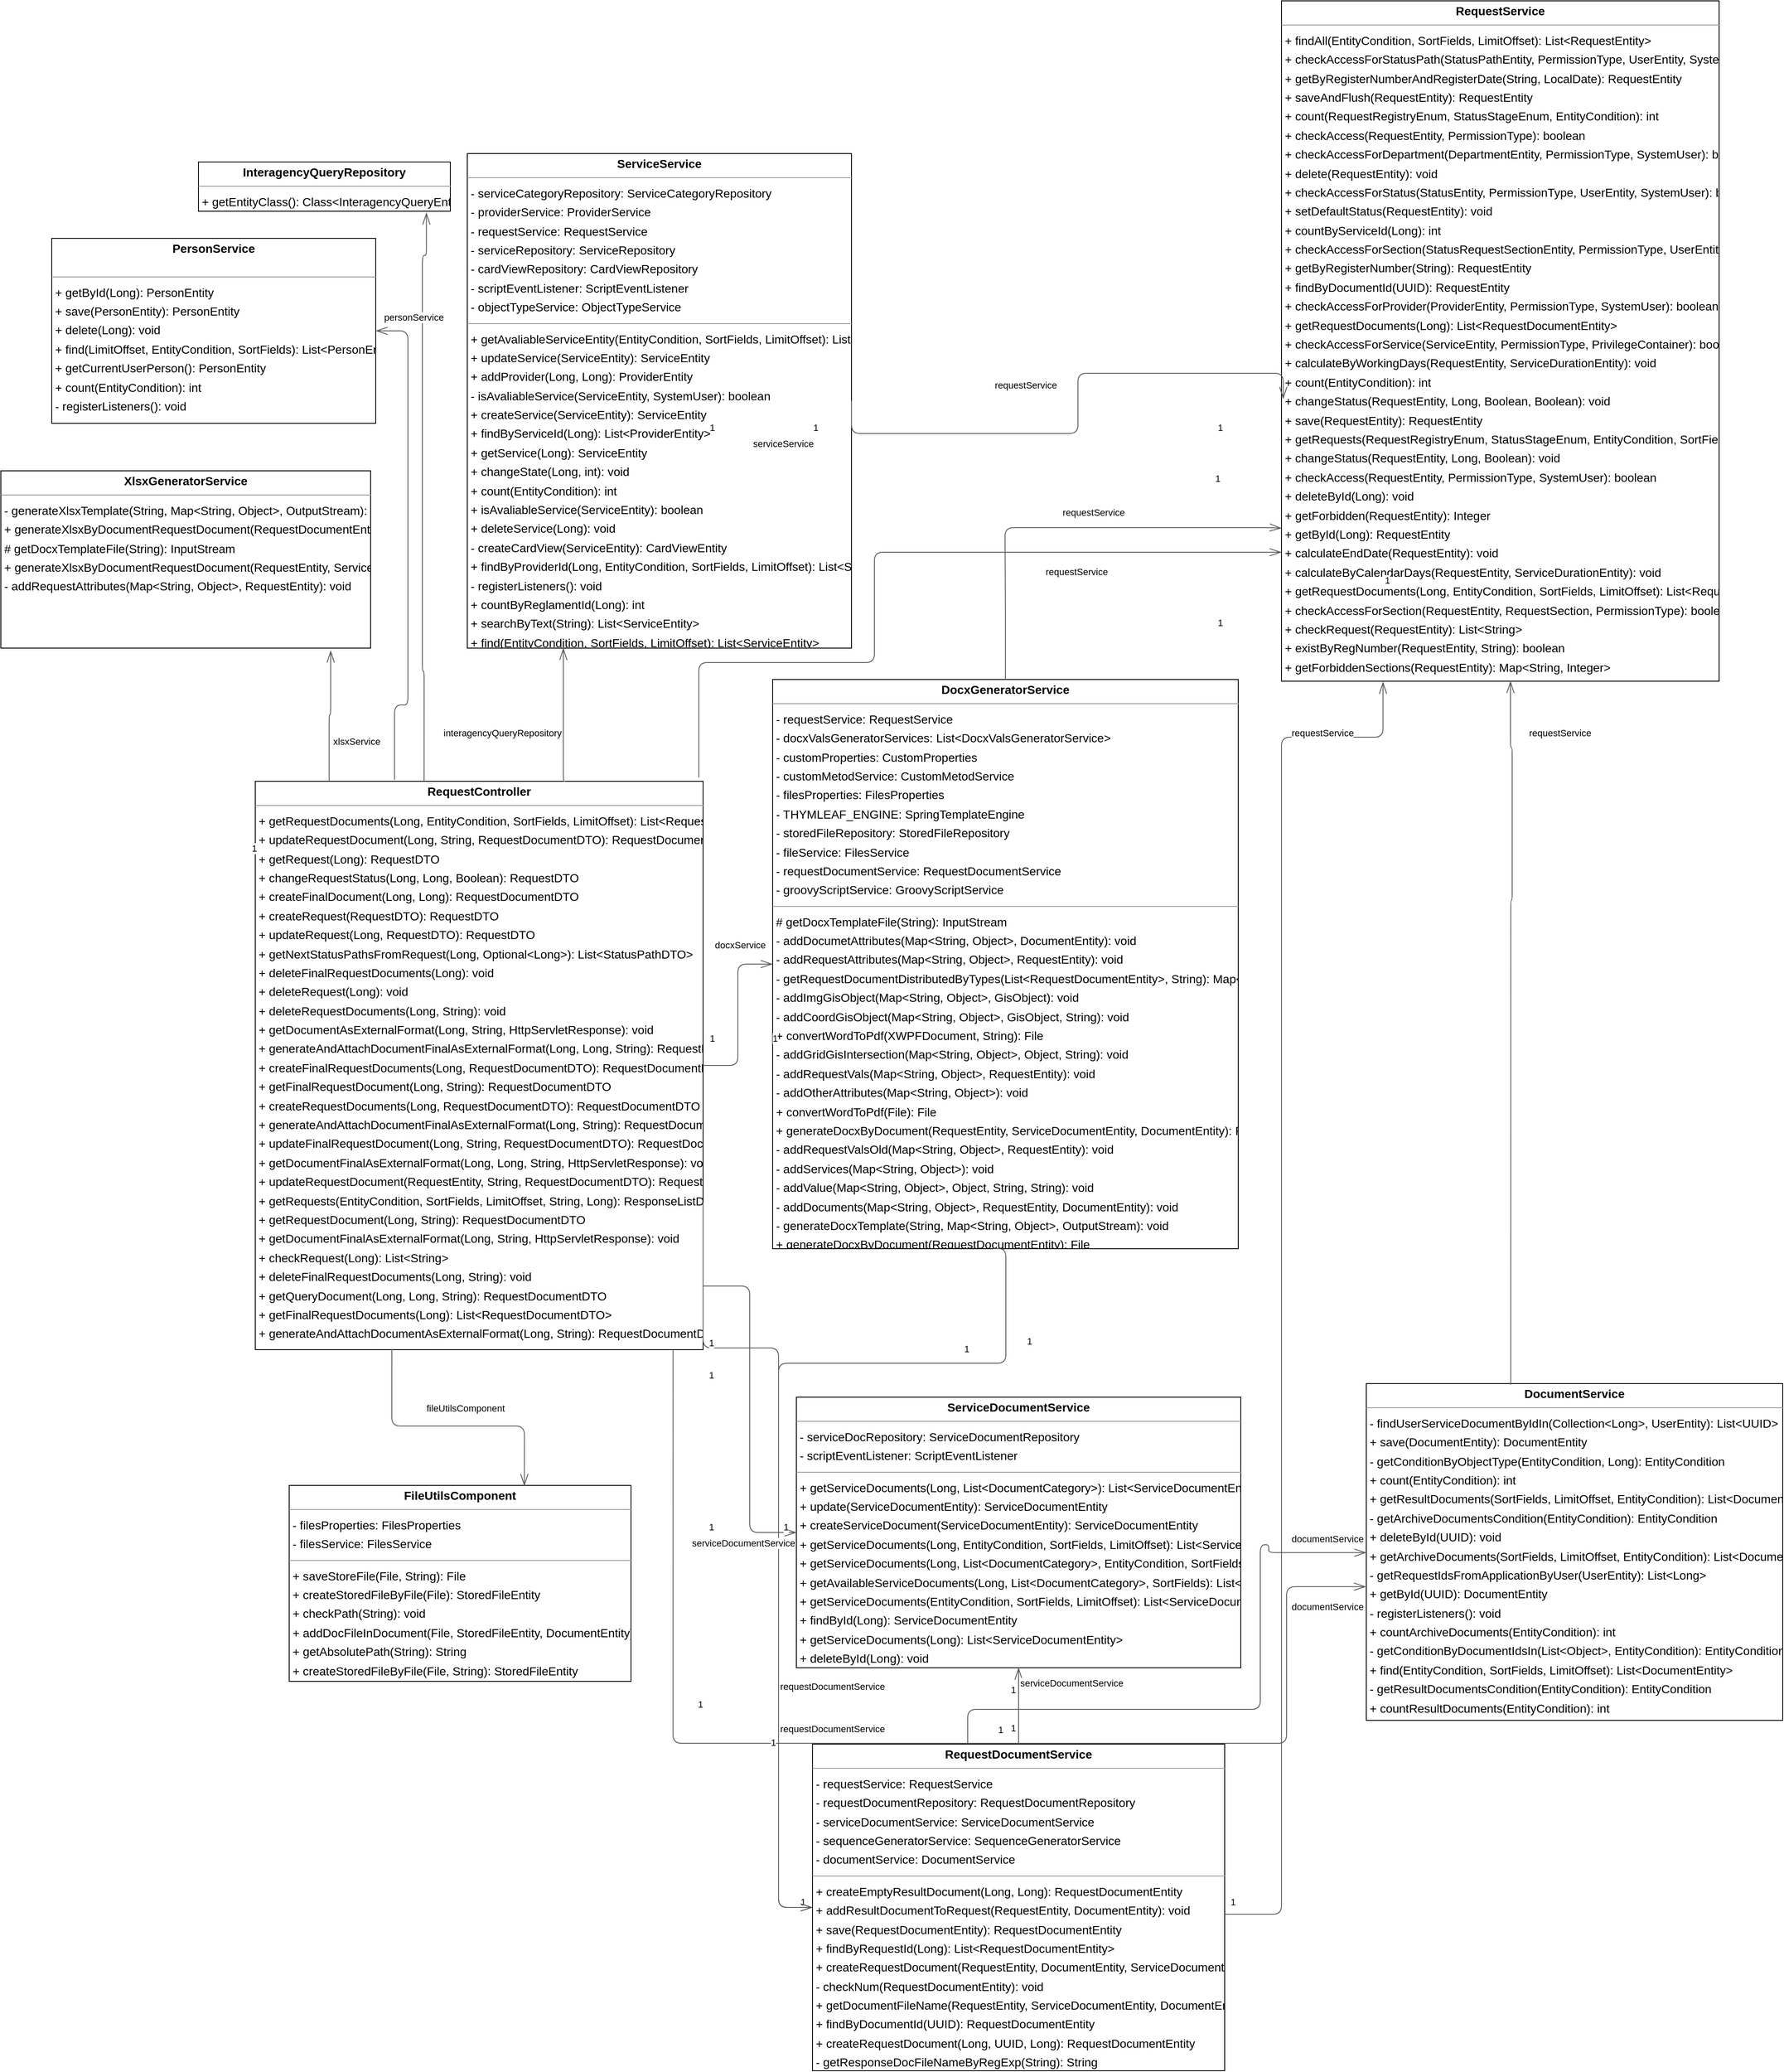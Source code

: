 <mxfile version="24.4.0" type="device">
  <diagram id="SdhLqG5c9NAtiB7OmFhV" name="Страница — 1">
    <mxGraphModel dx="1424" dy="1797" grid="1" gridSize="10" guides="1" tooltips="1" connect="1" arrows="1" fold="1" page="0" pageScale="1" pageWidth="827" pageHeight="1169" background="none" math="0" shadow="0">
      <root>
        <mxCell id="0" />
        <mxCell id="1" parent="0" />
        <mxCell id="node9" value="&lt;p style=&quot;margin:0px;margin-top:4px;text-align:center;&quot;&gt;&lt;b&gt;DocumentService&lt;/b&gt;&lt;/p&gt;&lt;hr size=&quot;1&quot;&gt;&lt;p style=&quot;margin:0 0 0 4px;line-height:1.6;&quot;&gt;&lt;/p&gt;&lt;p style=&quot;margin:0 0 0 4px;line-height:1.6;&quot;&gt;- findUserServiceDocumentByIdIn(Collection&amp;lt;Long&amp;gt;, UserEntity): List&amp;lt;UUID&amp;gt;&lt;br&gt;+ save(DocumentEntity): DocumentEntity&lt;br&gt;- getConditionByObjectType(EntityCondition, Long): EntityCondition&lt;br&gt;+ count(EntityCondition): int&lt;br&gt;+ getResultDocuments(SortFields, LimitOffset, EntityCondition): List&amp;lt;DocumentEntity&amp;gt;&lt;br&gt;- getArchiveDocumentsCondition(EntityCondition): EntityCondition&lt;br&gt;+ deleteById(UUID): void&lt;br&gt;+ getArchiveDocuments(SortFields, LimitOffset, EntityCondition): List&amp;lt;DocumentEntity&amp;gt;&lt;br&gt;- getRequestIdsFromApplicationByUser(UserEntity): List&amp;lt;Long&amp;gt;&lt;br&gt;+ getById(UUID): DocumentEntity&lt;br&gt;- registerListeners(): void&lt;br&gt;+ countArchiveDocuments(EntityCondition): int&lt;br&gt;- getConditionByDocumentIdsIn(List&amp;lt;Object&amp;gt;, EntityCondition): EntityCondition&lt;br&gt;+ find(EntityCondition, SortFields, LimitOffset): List&amp;lt;DocumentEntity&amp;gt;&lt;br&gt;- getResultDocumentsCondition(EntityCondition): EntityCondition&lt;br&gt;+ countResultDocuments(EntityCondition): int&lt;/p&gt;" style="verticalAlign=top;align=left;overflow=fill;fontSize=14;fontFamily=Helvetica;html=1;rounded=0;shadow=0;comic=0;labelBackgroundColor=none;strokeWidth=1;" parent="1" vertex="1">
          <mxGeometry x="1550" y="670" width="491" height="397" as="geometry" />
        </mxCell>
        <mxCell id="node1" value="&lt;p style=&quot;margin:0px;margin-top:4px;text-align:center;&quot;&gt;&lt;b&gt;DocxGeneratorService&lt;/b&gt;&lt;/p&gt;&lt;hr size=&quot;1&quot;/&gt;&lt;p style=&quot;margin:0 0 0 4px;line-height:1.6;&quot;&gt;- requestService: RequestService&lt;br/&gt;- docxValsGeneratorServices: List&amp;lt;DocxValsGeneratorService&amp;gt;&lt;br/&gt;- customProperties: CustomProperties&lt;br/&gt;- customMetodService: CustomMetodService&lt;br/&gt;- filesProperties: FilesProperties&lt;br/&gt;- THYMLEAF_ENGINE: SpringTemplateEngine&lt;br/&gt;- storedFileRepository: StoredFileRepository&lt;br/&gt;- fileService: FilesService&lt;br/&gt;- requestDocumentService: RequestDocumentService&lt;br/&gt;- groovyScriptService: GroovyScriptService&lt;/p&gt;&lt;hr size=&quot;1&quot;/&gt;&lt;p style=&quot;margin:0 0 0 4px;line-height:1.6;&quot;&gt;# getDocxTemplateFile(String): InputStream&lt;br/&gt;- addDocumetAttributes(Map&amp;lt;String, Object&amp;gt;, DocumentEntity): void&lt;br/&gt;- addRequestAttributes(Map&amp;lt;String, Object&amp;gt;, RequestEntity): void&lt;br/&gt;- getRequestDocumentDistributedByTypes(List&amp;lt;RequestDocumentEntity&amp;gt;, String): Map&amp;lt;String, List&amp;lt;DocumentEntity&amp;gt;&amp;gt;&lt;br/&gt;- addImgGisObject(Map&amp;lt;String, Object&amp;gt;, GisObject): void&lt;br/&gt;- addCoordGisObject(Map&amp;lt;String, Object&amp;gt;, GisObject, String): void&lt;br/&gt;+ convertWordToPdf(XWPFDocument, String): File&lt;br/&gt;- addGridGisIntersection(Map&amp;lt;String, Object&amp;gt;, Object, String): void&lt;br/&gt;- addRequestVals(Map&amp;lt;String, Object&amp;gt;, RequestEntity): void&lt;br/&gt;- addOtherAttributes(Map&amp;lt;String, Object&amp;gt;): void&lt;br/&gt;+ convertWordToPdf(File): File&lt;br/&gt;+ generateDocxByDocument(RequestEntity, ServiceDocumentEntity, DocumentEntity): File&lt;br/&gt;- addRequestValsOld(Map&amp;lt;String, Object&amp;gt;, RequestEntity): void&lt;br/&gt;- addServices(Map&amp;lt;String, Object&amp;gt;): void&lt;br/&gt;- addValue(Map&amp;lt;String, Object&amp;gt;, Object, String, String): void&lt;br/&gt;- addDocuments(Map&amp;lt;String, Object&amp;gt;, RequestEntity, DocumentEntity): void&lt;br/&gt;- generateDocxTemplate(String, Map&amp;lt;String, Object&amp;gt;, OutputStream): void&lt;br/&gt;+ generateDocxByDocument(RequestDocumentEntity): File&lt;br/&gt;+ convertWordToPdf(XWPFDocument): File&lt;/p&gt;" style="verticalAlign=top;align=left;overflow=fill;fontSize=14;fontFamily=Helvetica;html=1;rounded=0;shadow=0;comic=0;labelBackgroundColor=none;strokeWidth=1;" parent="1" vertex="1">
          <mxGeometry x="850" y="-160" width="549" height="671" as="geometry" />
        </mxCell>
        <mxCell id="node6" value="&lt;p style=&quot;margin:0px;margin-top:4px;text-align:center;&quot;&gt;&lt;b&gt;FileUtilsComponent&lt;/b&gt;&lt;/p&gt;&lt;hr size=&quot;1&quot;/&gt;&lt;p style=&quot;margin:0 0 0 4px;line-height:1.6;&quot;&gt;- filesProperties: FilesProperties&lt;br/&gt;- filesService: FilesService&lt;/p&gt;&lt;hr size=&quot;1&quot;/&gt;&lt;p style=&quot;margin:0 0 0 4px;line-height:1.6;&quot;&gt;+ saveStoreFile(File, String): File&lt;br/&gt;+ createStoredFileByFile(File): StoredFileEntity&lt;br/&gt;+ checkPath(String): void&lt;br/&gt;+ addDocFileInDocument(File, StoredFileEntity, DocumentEntity): void&lt;br/&gt;+ getAbsolutePath(String): String&lt;br/&gt;+ createStoredFileByFile(File, String): StoredFileEntity&lt;br/&gt;- prepareFile(String): File&lt;/p&gt;" style="verticalAlign=top;align=left;overflow=fill;fontSize=14;fontFamily=Helvetica;html=1;rounded=0;shadow=0;comic=0;labelBackgroundColor=none;strokeWidth=1;" parent="1" vertex="1">
          <mxGeometry x="280" y="790" width="403" height="231" as="geometry" />
        </mxCell>
        <mxCell id="node8" value="&lt;p style=&quot;margin:0px;margin-top:4px;text-align:center;&quot;&gt;&lt;b&gt;InteragencyQueryRepository&lt;/b&gt;&lt;/p&gt;&lt;hr size=&quot;1&quot;/&gt;&lt;p style=&quot;margin:0 0 0 4px;line-height:1.6;&quot;&gt;+ getEntityClass(): Class&amp;lt;InteragencyQueryEntity&amp;gt;&lt;/p&gt;" style="verticalAlign=top;align=left;overflow=fill;fontSize=14;fontFamily=Helvetica;html=1;rounded=0;shadow=0;comic=0;labelBackgroundColor=none;strokeWidth=1;" parent="1" vertex="1">
          <mxGeometry x="173" y="-770" width="297" height="58" as="geometry" />
        </mxCell>
        <mxCell id="node2" value="&lt;p style=&quot;margin:0px;margin-top:4px;text-align:center;&quot;&gt;&lt;b&gt;PersonService&lt;/b&gt;&lt;/p&gt;&lt;br&gt;&lt;hr size=&quot;1&quot;&gt;&lt;p style=&quot;margin:0 0 0 4px;line-height:1.6;&quot;&gt;+ getById(Long): PersonEntity&lt;br&gt;+ save(PersonEntity): PersonEntity&lt;br&gt;+ delete(Long): void&lt;br&gt;+ find(LimitOffset, EntityCondition, SortFields): List&amp;lt;PersonEntity&amp;gt;&lt;br&gt;+ getCurrentUserPerson(): PersonEntity&lt;br&gt;+ count(EntityCondition): int&lt;br&gt;- registerListeners(): void&lt;/p&gt;" style="verticalAlign=top;align=left;overflow=fill;fontSize=14;fontFamily=Helvetica;html=1;rounded=0;shadow=0;comic=0;labelBackgroundColor=none;strokeWidth=1;" parent="1" vertex="1">
          <mxGeometry y="-680" width="382" height="218" as="geometry" />
        </mxCell>
        <mxCell id="node0" value="&lt;p style=&quot;margin:0px;margin-top:4px;text-align:center;&quot;&gt;&lt;b&gt;RequestController&lt;/b&gt;&lt;/p&gt;&lt;hr size=&quot;1&quot;&gt;&lt;p style=&quot;margin:0 0 0 4px;line-height:1.6;&quot;&gt;&lt;/p&gt;&lt;p style=&quot;margin:0 0 0 4px;line-height:1.6;&quot;&gt;+ getRequestDocuments(Long, EntityCondition, SortFields, LimitOffset): List&amp;lt;RequestDocumentDTO&amp;gt;&lt;br&gt;+ updateRequestDocument(Long, String, RequestDocumentDTO): RequestDocumentDTO&lt;br&gt;+ getRequest(Long): RequestDTO&lt;br&gt;+ changeRequestStatus(Long, Long, Boolean): RequestDTO&lt;br&gt;+ createFinalDocument(Long, Long): RequestDocumentDTO&lt;br&gt;+ createRequest(RequestDTO): RequestDTO&lt;br&gt;+ updateRequest(Long, RequestDTO): RequestDTO&lt;br&gt;+ getNextStatusPathsFromRequest(Long, Optional&amp;lt;Long&amp;gt;): List&amp;lt;StatusPathDTO&amp;gt;&lt;br&gt;+ deleteFinalRequestDocuments(Long): void&lt;br&gt;+ deleteRequest(Long): void&lt;br&gt;+ deleteRequestDocuments(Long, String): void&lt;br&gt;+ getDocumentAsExternalFormat(Long, String, HttpServletResponse): void&lt;br&gt;+ generateAndAttachDocumentFinalAsExternalFormat(Long, Long, String): RequestDocumentDTO&lt;br&gt;+ createFinalRequestDocuments(Long, RequestDocumentDTO): RequestDocumentDTO&lt;br&gt;+ getFinalRequestDocument(Long, String): RequestDocumentDTO&lt;br&gt;+ createRequestDocuments(Long, RequestDocumentDTO): RequestDocumentDTO&lt;br&gt;+ generateAndAttachDocumentFinalAsExternalFormat(Long, String): RequestDocumentDTO&lt;br&gt;+ updateFinalRequestDocument(Long, String, RequestDocumentDTO): RequestDocumentDTO&lt;br&gt;+ getDocumentFinalAsExternalFormat(Long, Long, String, HttpServletResponse): void&lt;br&gt;+ updateRequestDocument(RequestEntity, String, RequestDocumentDTO): RequestDocumentDTO&lt;br&gt;+ getRequests(EntityCondition, SortFields, LimitOffset, String, Long): ResponseListDTO&amp;lt;RequestDTO&amp;gt;&lt;br&gt;+ getRequestDocument(Long, String): RequestDocumentDTO&lt;br&gt;+ getDocumentFinalAsExternalFormat(Long, String, HttpServletResponse): void&lt;br&gt;+ checkRequest(Long): List&amp;lt;String&amp;gt;&lt;br&gt;+ deleteFinalRequestDocuments(Long, String): void&lt;br&gt;+ getQueryDocument(Long, Long, String): RequestDocumentDTO&lt;br&gt;+ getFinalRequestDocuments(Long): List&amp;lt;RequestDocumentDTO&amp;gt;&lt;br&gt;+ generateAndAttachDocumentAsExternalFormat(Long, String): RequestDocumentDTO&lt;/p&gt;" style="verticalAlign=top;align=left;overflow=fill;fontSize=14;fontFamily=Helvetica;html=1;rounded=0;shadow=0;comic=0;labelBackgroundColor=none;strokeWidth=1;" parent="1" vertex="1">
          <mxGeometry x="240" y="-40" width="528" height="670" as="geometry" />
        </mxCell>
        <mxCell id="node7" value="&lt;p style=&quot;margin:0px;margin-top:4px;text-align:center;&quot;&gt;&lt;b&gt;RequestDocumentService&lt;/b&gt;&lt;/p&gt;&lt;hr size=&quot;1&quot;/&gt;&lt;p style=&quot;margin:0 0 0 4px;line-height:1.6;&quot;&gt;- requestService: RequestService&lt;br/&gt;- requestDocumentRepository: RequestDocumentRepository&lt;br/&gt;- serviceDocumentService: ServiceDocumentService&lt;br/&gt;- sequenceGeneratorService: SequenceGeneratorService&lt;br/&gt;- documentService: DocumentService&lt;/p&gt;&lt;hr size=&quot;1&quot;/&gt;&lt;p style=&quot;margin:0 0 0 4px;line-height:1.6;&quot;&gt;+ createEmptyResultDocument(Long, Long): RequestDocumentEntity&lt;br/&gt;+ addResultDocumentToRequest(RequestEntity, DocumentEntity): void&lt;br/&gt;+ save(RequestDocumentEntity): RequestDocumentEntity&lt;br/&gt;+ findByRequestId(Long): List&amp;lt;RequestDocumentEntity&amp;gt;&lt;br/&gt;+ createRequestDocument(RequestEntity, DocumentEntity, ServiceDocumentEntity): RequestDocumentEntity&lt;br/&gt;- checkNum(RequestDocumentEntity): void&lt;br/&gt;+ getDocumentFileName(RequestEntity, ServiceDocumentEntity, DocumentEntity): String&lt;br/&gt;+ findByDocumentId(UUID): RequestDocumentEntity&lt;br/&gt;+ createRequestDocument(Long, UUID, Long): RequestDocumentEntity&lt;br/&gt;- getResponseDocFileNameByRegExp(String): String&lt;br/&gt;+ deleteById(UUID): void&lt;/p&gt;" style="verticalAlign=top;align=left;overflow=fill;fontSize=14;fontFamily=Helvetica;html=1;rounded=0;shadow=0;comic=0;labelBackgroundColor=none;strokeWidth=1;" parent="1" vertex="1">
          <mxGeometry x="897" y="1095" width="486" height="385" as="geometry" />
        </mxCell>
        <mxCell id="node4" value="&lt;p style=&quot;margin:0px;margin-top:4px;text-align:center;&quot;&gt;&lt;b&gt;RequestService&lt;/b&gt;&lt;/p&gt;&lt;hr size=&quot;1&quot;&gt;&lt;p style=&quot;margin:0 0 0 4px;line-height:1.6;&quot;&gt;&lt;/p&gt;&lt;p style=&quot;margin:0 0 0 4px;line-height:1.6;&quot;&gt;+ findAll(EntityCondition, SortFields, LimitOffset): List&amp;lt;RequestEntity&amp;gt;&lt;br&gt;+ checkAccessForStatusPath(StatusPathEntity, PermissionType, UserEntity, SystemUser): boolean&lt;br&gt;+ getByRegisterNumberAndRegisterDate(String, LocalDate): RequestEntity&lt;br&gt;+ saveAndFlush(RequestEntity): RequestEntity&lt;br&gt;+ count(RequestRegistryEnum, StatusStageEnum, EntityCondition): int&lt;br&gt;+ checkAccess(RequestEntity, PermissionType): boolean&lt;br&gt;+ checkAccessForDepartment(DepartmentEntity, PermissionType, SystemUser): boolean&lt;br&gt;+ delete(RequestEntity): void&lt;br&gt;+ checkAccessForStatus(StatusEntity, PermissionType, UserEntity, SystemUser): boolean&lt;br&gt;+ setDefaultStatus(RequestEntity): void&lt;br&gt;+ countByServiceId(Long): int&lt;br&gt;+ checkAccessForSection(StatusRequestSectionEntity, PermissionType, UserEntity, SystemUser): boolean&lt;br&gt;+ getByRegisterNumber(String): RequestEntity&lt;br&gt;+ findByDocumentId(UUID): RequestEntity&lt;br&gt;+ checkAccessForProvider(ProviderEntity, PermissionType, SystemUser): boolean&lt;br&gt;+ getRequestDocuments(Long): List&amp;lt;RequestDocumentEntity&amp;gt;&lt;br&gt;+ checkAccessForService(ServiceEntity, PermissionType, PrivilegeContainer): boolean&lt;br&gt;+ calculateByWorkingDays(RequestEntity, ServiceDurationEntity): void&lt;br&gt;+ count(EntityCondition): int&lt;br&gt;+ changeStatus(RequestEntity, Long, Boolean, Boolean): void&lt;br&gt;+ save(RequestEntity): RequestEntity&lt;br&gt;+ getRequests(RequestRegistryEnum, StatusStageEnum, EntityCondition, SortFields, LimitOffset): List&amp;lt;RequestEntity&amp;gt;&lt;br&gt;+ changeStatus(RequestEntity, Long, Boolean): void&lt;br&gt;+ checkAccess(RequestEntity, PermissionType, SystemUser): boolean&lt;br&gt;+ deleteById(Long): void&lt;br&gt;+ getForbidden(RequestEntity): Integer&lt;br&gt;+ getById(Long): RequestEntity&lt;br&gt;+ calculateEndDate(RequestEntity): void&lt;br&gt;+ calculateByCalendarDays(RequestEntity, ServiceDurationEntity): void&lt;br&gt;+ getRequestDocuments(Long, EntityCondition, SortFields, LimitOffset): List&amp;lt;RequestDocumentEntity&amp;gt;&lt;br&gt;+ checkAccessForSection(RequestEntity, RequestSection, PermissionType): boolean&lt;br&gt;+ checkRequest(RequestEntity): List&amp;lt;String&amp;gt;&lt;br&gt;+ existByRegNumber(RequestEntity, String): boolean&lt;br&gt;+ getForbiddenSections(RequestEntity): Map&amp;lt;String, Integer&amp;gt;&lt;br&gt;&lt;/p&gt;" style="verticalAlign=top;align=left;overflow=fill;fontSize=14;fontFamily=Helvetica;html=1;rounded=0;shadow=0;comic=0;labelBackgroundColor=none;strokeWidth=1;" parent="1" vertex="1">
          <mxGeometry x="1450" y="-960" width="516" height="802" as="geometry" />
        </mxCell>
        <mxCell id="node3" value="&lt;p style=&quot;margin:0px;margin-top:4px;text-align:center;&quot;&gt;&lt;b&gt;ServiceDocumentService&lt;/b&gt;&lt;/p&gt;&lt;hr size=&quot;1&quot;/&gt;&lt;p style=&quot;margin:0 0 0 4px;line-height:1.6;&quot;&gt;- serviceDocRepository: ServiceDocumentRepository&lt;br/&gt;- scriptEventListener: ScriptEventListener&lt;/p&gt;&lt;hr size=&quot;1&quot;/&gt;&lt;p style=&quot;margin:0 0 0 4px;line-height:1.6;&quot;&gt;+ getServiceDocuments(Long, List&amp;lt;DocumentCategory&amp;gt;): List&amp;lt;ServiceDocumentEntity&amp;gt;&lt;br/&gt;+ update(ServiceDocumentEntity): ServiceDocumentEntity&lt;br/&gt;+ createServiceDocument(ServiceDocumentEntity): ServiceDocumentEntity&lt;br/&gt;+ getServiceDocuments(Long, EntityCondition, SortFields, LimitOffset): List&amp;lt;ServiceDocumentEntity&amp;gt;&lt;br/&gt;+ getServiceDocuments(Long, List&amp;lt;DocumentCategory&amp;gt;, EntityCondition, SortFields, LimitOffset): List&amp;lt;ServiceDocumentEntity&amp;gt;&lt;br/&gt;+ getAvailableServiceDocuments(Long, List&amp;lt;DocumentCategory&amp;gt;, SortFields): List&amp;lt;ServiceDocumentEntity&amp;gt;&lt;br/&gt;+ getServiceDocuments(EntityCondition, SortFields, LimitOffset): List&amp;lt;ServiceDocumentEntity&amp;gt;&lt;br/&gt;+ findById(Long): ServiceDocumentEntity&lt;br/&gt;+ getServiceDocuments(Long): List&amp;lt;ServiceDocumentEntity&amp;gt;&lt;br/&gt;+ deleteById(Long): void&lt;br/&gt;- registerListeners(): void&lt;/p&gt;" style="verticalAlign=top;align=left;overflow=fill;fontSize=14;fontFamily=Helvetica;html=1;rounded=0;shadow=0;comic=0;labelBackgroundColor=none;strokeWidth=1;" parent="1" vertex="1">
          <mxGeometry x="878" y="686" width="524" height="319" as="geometry" />
        </mxCell>
        <mxCell id="node5" value="&lt;p style=&quot;margin:0px;margin-top:4px;text-align:center;&quot;&gt;&lt;b&gt;ServiceService&lt;/b&gt;&lt;/p&gt;&lt;hr size=&quot;1&quot;/&gt;&lt;p style=&quot;margin:0 0 0 4px;line-height:1.6;&quot;&gt;- serviceCategoryRepository: ServiceCategoryRepository&lt;br/&gt;- providerService: ProviderService&lt;br/&gt;- requestService: RequestService&lt;br/&gt;- serviceRepository: ServiceRepository&lt;br/&gt;- cardViewRepository: CardViewRepository&lt;br/&gt;- scriptEventListener: ScriptEventListener&lt;br/&gt;- objectTypeService: ObjectTypeService&lt;/p&gt;&lt;hr size=&quot;1&quot;/&gt;&lt;p style=&quot;margin:0 0 0 4px;line-height:1.6;&quot;&gt;+ getAvaliableServiceEntity(EntityCondition, SortFields, LimitOffset): List&amp;lt;ServiceEntity&amp;gt;&lt;br/&gt;+ updateService(ServiceEntity): ServiceEntity&lt;br/&gt;+ addProvider(Long, Long): ProviderEntity&lt;br/&gt;- isAvaliableService(ServiceEntity, SystemUser): boolean&lt;br/&gt;+ createService(ServiceEntity): ServiceEntity&lt;br/&gt;+ findByServiceId(Long): List&amp;lt;ProviderEntity&amp;gt;&lt;br/&gt;+ getService(Long): ServiceEntity&lt;br/&gt;+ changeState(Long, int): void&lt;br/&gt;+ count(EntityCondition): int&lt;br/&gt;+ isAvaliableService(ServiceEntity): boolean&lt;br/&gt;+ deleteService(Long): void&lt;br/&gt;- createCardView(ServiceEntity): CardViewEntity&lt;br/&gt;+ findByProviderId(Long, EntityCondition, SortFields, LimitOffset): List&amp;lt;ServiceEntity&amp;gt;&lt;br/&gt;- registerListeners(): void&lt;br/&gt;+ countByReglamentId(Long): int&lt;br/&gt;+ searchByText(String): List&amp;lt;ServiceEntity&amp;gt;&lt;br/&gt;+ find(EntityCondition, SortFields, LimitOffset): List&amp;lt;ServiceEntity&amp;gt;&lt;br/&gt;+ existById(Long): boolean&lt;/p&gt;" style="verticalAlign=top;align=left;overflow=fill;fontSize=14;fontFamily=Helvetica;html=1;rounded=0;shadow=0;comic=0;labelBackgroundColor=none;strokeWidth=1;" parent="1" vertex="1">
          <mxGeometry x="490" y="-780" width="453" height="583" as="geometry" />
        </mxCell>
        <mxCell id="node10" value="&lt;p style=&quot;margin:0px;margin-top:4px;text-align:center;&quot;&gt;&lt;b&gt;XlsxGeneratorService&lt;/b&gt;&lt;/p&gt;&lt;hr size=&quot;1&quot;&gt;&lt;p style=&quot;margin:0 0 0 4px;line-height:1.6;&quot;&gt;&lt;/p&gt;&lt;p style=&quot;margin:0 0 0 4px;line-height:1.6;&quot;&gt;- generateXlsxTemplate(String, Map&amp;lt;String, Object&amp;gt;, OutputStream): void&lt;br&gt;+ generateXlsxByDocumentRequestDocument(RequestDocumentEntity): File&lt;br&gt;# getDocxTemplateFile(String): InputStream&lt;br&gt;+ generateXlsxByDocumentRequestDocument(RequestEntity, ServiceDocumentEntity, DocumentEntity): File&lt;br&gt;- addRequestAttributes(Map&amp;lt;String, Object&amp;gt;, RequestEntity): void&lt;/p&gt;" style="verticalAlign=top;align=left;overflow=fill;fontSize=14;fontFamily=Helvetica;html=1;rounded=0;shadow=0;comic=0;labelBackgroundColor=none;strokeWidth=1;" parent="1" vertex="1">
          <mxGeometry x="-60" y="-406" width="436" height="209" as="geometry" />
        </mxCell>
        <mxCell id="edge15" value="" style="html=1;rounded=1;edgeStyle=orthogonalEdgeStyle;dashed=0;startArrow=diamondThinstartSize=12;endArrow=openThin;endSize=12;strokeColor=#595959;exitX=0.347;exitY=0.003;exitDx=0;exitDy=0;exitPerimeter=0;entryX=0.524;entryY=1;entryDx=0;entryDy=0;entryPerimeter=0;" parent="1" source="node9" target="node4" edge="1">
          <mxGeometry width="50" height="50" relative="1" as="geometry">
            <Array as="points">
              <mxPoint x="1720" y="100" />
              <mxPoint x="1722" y="100" />
              <mxPoint x="1722" y="-80" />
              <mxPoint x="1720" y="-80" />
              <mxPoint x="1720" y="-158" />
            </Array>
            <mxPoint x="1930" y="120" as="targetPoint" />
          </mxGeometry>
        </mxCell>
        <mxCell id="label95" value="requestService" style="edgeLabel;resizable=0;html=1;align=left;verticalAlign=top;strokeColor=default;" parent="edge15" vertex="1" connectable="0">
          <mxGeometry x="1740" y="-110" as="geometry" />
        </mxCell>
        <mxCell id="edge8" value="" style="html=1;rounded=1;edgeStyle=orthogonalEdgeStyle;dashed=0;startArrow=diamondThinstartSize=12;endArrow=openThin;endSize=12;strokeColor=#595959;exitX=0.473;exitY=1.000;exitDx=0;exitDy=0;entryX=0.000;entryY=0.500;entryDx=0;entryDy=0;" parent="1" source="node1" target="node7" edge="1">
          <mxGeometry width="50" height="50" relative="1" as="geometry">
            <Array as="points">
              <mxPoint x="1125" y="646" />
              <mxPoint x="857" y="646" />
              <mxPoint x="857" y="1287" />
            </Array>
          </mxGeometry>
        </mxCell>
        <mxCell id="label48" value="1" style="edgeLabel;resizable=0;html=1;align=left;verticalAlign=top;strokeColor=default;" parent="edge8" vertex="1" connectable="0">
          <mxGeometry x="1074" y="616" as="geometry" />
        </mxCell>
        <mxCell id="label52" value="1" style="edgeLabel;resizable=0;html=1;align=left;verticalAlign=top;strokeColor=default;" parent="edge8" vertex="1" connectable="0">
          <mxGeometry x="881" y="1268" as="geometry" />
        </mxCell>
        <mxCell id="label53" value="requestDocumentService" style="edgeLabel;resizable=0;html=1;align=left;verticalAlign=top;strokeColor=default;" parent="edge8" vertex="1" connectable="0">
          <mxGeometry x="857" y="1064" as="geometry" />
        </mxCell>
        <mxCell id="edge4" value="" style="html=1;rounded=1;edgeStyle=orthogonalEdgeStyle;dashed=0;startArrow=diamondThinstartSize=12;endArrow=openThin;endSize=12;strokeColor=#595959;exitX=0.5;exitY=0;exitDx=0;exitDy=0;entryX=0;entryY=0.775;entryDx=0;entryDy=0;entryPerimeter=0;" parent="1" source="node1" target="node4" edge="1">
          <mxGeometry width="50" height="50" relative="1" as="geometry">
            <Array as="points">
              <mxPoint x="1125" y="-240" />
              <mxPoint x="1124" y="-240" />
              <mxPoint x="1124" y="-339" />
              <mxPoint x="1440" y="-339" />
              <mxPoint x="1440" y="-338" />
            </Array>
          </mxGeometry>
        </mxCell>
        <mxCell id="label24" value="1" style="edgeLabel;resizable=0;html=1;align=left;verticalAlign=top;strokeColor=default;" parent="edge4" vertex="1" connectable="0">
          <mxGeometry x="1148" y="607" as="geometry" />
        </mxCell>
        <mxCell id="label28" value="1" style="edgeLabel;resizable=0;html=1;align=left;verticalAlign=top;strokeColor=default;" parent="edge4" vertex="1" connectable="0">
          <mxGeometry x="1370" y="-410" as="geometry" />
        </mxCell>
        <mxCell id="label29" value="requestService" style="edgeLabel;resizable=0;html=1;align=left;verticalAlign=top;strokeColor=default;" parent="edge4" vertex="1" connectable="0">
          <mxGeometry x="1190" y="-370" as="geometry" />
        </mxCell>
        <mxCell id="edge14" value="" style="html=1;rounded=1;edgeStyle=orthogonalEdgeStyle;dashed=0;startArrow=diamondThinstartSize=12;endArrow=openThin;endSize=12;strokeColor=#595959;entryX=-0.001;entryY=0.603;entryDx=0;entryDy=0;entryPerimeter=0;exitX=0.933;exitY=1.001;exitDx=0;exitDy=0;exitPerimeter=0;" parent="1" source="node0" target="node9" edge="1">
          <mxGeometry width="50" height="50" relative="1" as="geometry">
            <Array as="points">
              <mxPoint x="733" y="1094" />
              <mxPoint x="1456" y="1094" />
              <mxPoint x="1456" y="909" />
            </Array>
            <mxPoint x="740" y="650" as="sourcePoint" />
            <mxPoint x="1580" y="880" as="targetPoint" />
          </mxGeometry>
        </mxCell>
        <mxCell id="label84" value="1" style="edgeLabel;resizable=0;html=1;align=left;verticalAlign=top;strokeColor=default;" parent="edge14" vertex="1" connectable="0">
          <mxGeometry x="760" y="1035" as="geometry" />
        </mxCell>
        <mxCell id="label89" value="documentService" style="edgeLabel;resizable=0;html=1;align=left;verticalAlign=top;strokeColor=default;" parent="edge14" vertex="1" connectable="0">
          <mxGeometry x="1460" y="840" as="geometry" />
        </mxCell>
        <mxCell id="edge0" value="" style="html=1;rounded=1;edgeStyle=orthogonalEdgeStyle;dashed=0;startArrow=diamondThinstartSize=12;endArrow=openThin;endSize=12;strokeColor=#595959;exitX=1.000;exitY=0.500;exitDx=0;exitDy=0;entryX=0.000;entryY=0.500;entryDx=0;entryDy=0;" parent="1" source="node0" target="node1" edge="1">
          <mxGeometry width="50" height="50" relative="1" as="geometry">
            <Array as="points" />
          </mxGeometry>
        </mxCell>
        <mxCell id="label0" value="1" style="edgeLabel;resizable=0;html=1;align=left;verticalAlign=top;strokeColor=default;" parent="edge0" vertex="1" connectable="0">
          <mxGeometry x="774" y="250" as="geometry" />
        </mxCell>
        <mxCell id="label4" value="1" style="edgeLabel;resizable=0;html=1;align=left;verticalAlign=top;strokeColor=default;" parent="edge0" vertex="1" connectable="0">
          <mxGeometry x="848" y="250" as="geometry" />
        </mxCell>
        <mxCell id="label5" value="docxService" style="edgeLabel;resizable=0;html=1;align=left;verticalAlign=top;strokeColor=default;" parent="edge0" vertex="1" connectable="0">
          <mxGeometry x="780" y="140" as="geometry" />
        </mxCell>
        <mxCell id="edge7" value="" style="html=1;rounded=1;edgeStyle=orthogonalEdgeStyle;dashed=0;startArrow=diamondThinstartSize=12;endArrow=openThin;endSize=12;strokeColor=#595959;exitX=0.305;exitY=0.999;exitDx=0;exitDy=0;entryX=0.688;entryY=0.003;entryDx=0;entryDy=0;entryPerimeter=0;exitPerimeter=0;" parent="1" source="node0" target="node6" edge="1">
          <mxGeometry width="50" height="50" relative="1" as="geometry">
            <Array as="points">
              <mxPoint x="401" y="720" />
              <mxPoint x="557" y="720" />
            </Array>
          </mxGeometry>
        </mxCell>
        <mxCell id="label47" value="fileUtilsComponent" style="edgeLabel;resizable=0;html=1;align=left;verticalAlign=top;strokeColor=default;" parent="edge7" vertex="1" connectable="0">
          <mxGeometry x="440" y="686" as="geometry" />
        </mxCell>
        <mxCell id="edge12" value="" style="html=1;rounded=1;edgeStyle=orthogonalEdgeStyle;dashed=0;startArrow=diamondThinstartSize=12;endArrow=openThin;endSize=12;strokeColor=#595959;entryX=0.905;entryY=1.029;entryDx=0;entryDy=0;exitX=0.377;exitY=0;exitDx=0;exitDy=0;exitPerimeter=0;entryPerimeter=0;" parent="1" source="node0" target="node8" edge="1">
          <mxGeometry width="50" height="50" relative="1" as="geometry">
            <Array as="points">
              <mxPoint x="439" y="-170" />
              <mxPoint x="437" y="-170" />
              <mxPoint x="437" y="-660" />
              <mxPoint x="442" y="-660" />
            </Array>
            <mxPoint x="210" y="100" as="sourcePoint" />
          </mxGeometry>
        </mxCell>
        <mxCell id="label72" value="1" style="edgeLabel;resizable=0;html=1;align=left;verticalAlign=top;strokeColor=default;" parent="edge12" vertex="1" connectable="0">
          <mxGeometry x="234" y="26" as="geometry" />
        </mxCell>
        <mxCell id="label77" value="interagencyQueryRepository" style="edgeLabel;resizable=0;html=1;align=left;verticalAlign=top;strokeColor=default;" parent="edge12" vertex="1" connectable="0">
          <mxGeometry x="460" y="-110" as="geometry" />
        </mxCell>
        <mxCell id="edge1" value="" style="html=1;rounded=1;edgeStyle=orthogonalEdgeStyle;dashed=0;startArrow=diamondThinstartSize=12;endArrow=openThin;endSize=12;strokeColor=#595959;exitX=0.311;exitY=-0.003;exitDx=0;exitDy=0;entryX=1.000;entryY=0.500;entryDx=0;entryDy=0;exitPerimeter=0;" parent="1" source="node0" target="node2" edge="1">
          <mxGeometry width="50" height="50" relative="1" as="geometry">
            <Array as="points">
              <mxPoint x="404" y="-130" />
              <mxPoint x="420" y="-130" />
              <mxPoint x="420" y="-571" />
            </Array>
          </mxGeometry>
        </mxCell>
        <mxCell id="label11" value="personService" style="edgeLabel;resizable=0;html=1;align=left;verticalAlign=top;strokeColor=default;" parent="edge1" vertex="1" connectable="0">
          <mxGeometry x="390" y="-600" as="geometry" />
        </mxCell>
        <mxCell id="edge11" value="" style="html=1;rounded=1;edgeStyle=orthogonalEdgeStyle;dashed=0;startArrow=diamondThinstartSize=12;endArrow=openThin;endSize=12;strokeColor=#595959;exitX=1.000;exitY=0.741;exitDx=0;exitDy=0;entryX=0.000;entryY=0.500;entryDx=0;entryDy=0;" parent="1" source="node0" target="node7" edge="1">
          <mxGeometry width="50" height="50" relative="1" as="geometry">
            <Array as="points">
              <mxPoint x="857" y="628" />
              <mxPoint x="857" y="1287" />
            </Array>
          </mxGeometry>
        </mxCell>
        <mxCell id="label66" value="1" style="edgeLabel;resizable=0;html=1;align=left;verticalAlign=top;strokeColor=default;" parent="edge11" vertex="1" connectable="0">
          <mxGeometry x="773" y="609" as="geometry" />
        </mxCell>
        <mxCell id="label70" value="1" style="edgeLabel;resizable=0;html=1;align=left;verticalAlign=top;strokeColor=default;" parent="edge11" vertex="1" connectable="0">
          <mxGeometry x="846" y="1080" as="geometry" />
        </mxCell>
        <mxCell id="label71" value="requestDocumentService" style="edgeLabel;resizable=0;html=1;align=left;verticalAlign=top;strokeColor=default;" parent="edge11" vertex="1" connectable="0">
          <mxGeometry x="857" y="1014" as="geometry" />
        </mxCell>
        <mxCell id="edge3" value="" style="html=1;rounded=1;edgeStyle=orthogonalEdgeStyle;dashed=0;startArrow=diamondThinstartSize=12;endArrow=openThin;endSize=12;strokeColor=#595959;exitX=0.998;exitY=0.016;exitDx=0;exitDy=0;exitPerimeter=0;" parent="1" target="node4" edge="1">
          <mxGeometry width="50" height="50" relative="1" as="geometry">
            <Array as="points">
              <mxPoint x="763" y="-180" />
              <mxPoint x="970" y="-180" />
              <mxPoint x="970" y="-310" />
            </Array>
            <mxPoint x="763.004" y="-44.41" as="sourcePoint" />
            <mxPoint x="1486.06" y="-329.996" as="targetPoint" />
          </mxGeometry>
        </mxCell>
        <mxCell id="label18" value="1" style="edgeLabel;resizable=0;html=1;align=left;verticalAlign=top;strokeColor=default;" parent="edge3" vertex="1" connectable="0">
          <mxGeometry x="773" y="647" as="geometry" />
        </mxCell>
        <mxCell id="label22" value="1" style="edgeLabel;resizable=0;html=1;align=left;verticalAlign=top;strokeColor=default;" parent="edge3" vertex="1" connectable="0">
          <mxGeometry x="1570" y="-290" as="geometry" />
        </mxCell>
        <mxCell id="label23" value="requestService" style="edgeLabel;resizable=0;html=1;align=left;verticalAlign=top;strokeColor=default;" parent="edge3" vertex="1" connectable="0">
          <mxGeometry x="1170" y="-300" as="geometry" />
        </mxCell>
        <mxCell id="edge2" value="" style="html=1;rounded=1;edgeStyle=orthogonalEdgeStyle;dashed=0;startArrow=diamondThinstartSize=12;endArrow=openThin;endSize=12;strokeColor=#595959;exitX=1.000;exitY=0.888;exitDx=0;exitDy=0;entryX=0.000;entryY=0.500;entryDx=0;entryDy=0;" parent="1" source="node0" target="node3" edge="1">
          <mxGeometry width="50" height="50" relative="1" as="geometry">
            <Array as="points" />
          </mxGeometry>
        </mxCell>
        <mxCell id="label12" value="1" style="edgeLabel;resizable=0;html=1;align=left;verticalAlign=top;strokeColor=default;" parent="edge2" vertex="1" connectable="0">
          <mxGeometry x="773" y="826" as="geometry" />
        </mxCell>
        <mxCell id="label16" value="1" style="edgeLabel;resizable=0;html=1;align=left;verticalAlign=top;strokeColor=default;" parent="edge2" vertex="1" connectable="0">
          <mxGeometry x="861" y="826" as="geometry" />
        </mxCell>
        <mxCell id="label17" value="serviceDocumentService" style="edgeLabel;resizable=0;html=1;align=left;verticalAlign=top;strokeColor=default;" parent="edge2" vertex="1" connectable="0">
          <mxGeometry x="753" y="845" as="geometry" />
        </mxCell>
        <mxCell id="edge6" value="" style="html=1;rounded=1;edgeStyle=orthogonalEdgeStyle;dashed=0;startArrow=diamondThinstartSize=12;endArrow=openThin;endSize=12;strokeColor=#595959;exitX=0.692;exitY=0;exitDx=0;exitDy=0;entryX=0.25;entryY=1;entryDx=0;entryDy=0;exitPerimeter=0;" parent="1" source="node0" target="node5" edge="1">
          <mxGeometry width="50" height="50" relative="1" as="geometry">
            <Array as="points">
              <mxPoint x="603" y="-40" />
            </Array>
          </mxGeometry>
        </mxCell>
        <mxCell id="label36" value="1" style="edgeLabel;resizable=0;html=1;align=left;verticalAlign=top;strokeColor=default;" parent="edge6" vertex="1" connectable="0">
          <mxGeometry x="774" y="-470" as="geometry" />
        </mxCell>
        <mxCell id="label40" value="1" style="edgeLabel;resizable=0;html=1;align=left;verticalAlign=top;strokeColor=default;" parent="edge6" vertex="1" connectable="0">
          <mxGeometry x="896" y="-470" as="geometry" />
        </mxCell>
        <mxCell id="label41" value="serviceService" style="edgeLabel;resizable=0;html=1;align=left;verticalAlign=top;strokeColor=default;" parent="edge6" vertex="1" connectable="0">
          <mxGeometry x="825" y="-451" as="geometry" />
        </mxCell>
        <mxCell id="edge16" value="" style="html=1;rounded=1;edgeStyle=orthogonalEdgeStyle;dashed=0;startArrow=diamondThinstartSize=12;endArrow=openThin;endSize=12;strokeColor=#595959;exitX=0.165;exitY=-0.001;exitDx=0;exitDy=0;entryX=0.892;entryY=1.014;entryDx=0;entryDy=0;entryPerimeter=0;exitPerimeter=0;" parent="1" source="node0" target="node10" edge="1">
          <mxGeometry width="50" height="50" relative="1" as="geometry">
            <Array as="points" />
          </mxGeometry>
        </mxCell>
        <mxCell id="label101" value="xlsxService" style="edgeLabel;resizable=0;html=1;align=left;verticalAlign=top;strokeColor=default;" parent="edge16" vertex="1" connectable="0">
          <mxGeometry x="330" y="-100" as="geometry" />
        </mxCell>
        <mxCell id="edge13" value="" style="html=1;rounded=1;edgeStyle=orthogonalEdgeStyle;dashed=0;startArrow=diamondThinstartSize=12;endArrow=openThin;endSize=12;strokeColor=#595959;exitX=0.469;exitY=0.000;exitDx=0;exitDy=0;entryX=0;entryY=0.502;entryDx=0;entryDy=0;entryPerimeter=0;" parent="1" target="node9" edge="1">
          <mxGeometry width="50" height="50" relative="1" as="geometry">
            <Array as="points">
              <mxPoint x="1080" y="1054" />
              <mxPoint x="1425" y="1054" />
              <mxPoint x="1425" y="860" />
              <mxPoint x="1435" y="860" />
            </Array>
            <mxPoint x="1080.024" y="1095" as="sourcePoint" />
            <mxPoint x="1640" y="860" as="targetPoint" />
          </mxGeometry>
        </mxCell>
        <mxCell id="label78" value="1" style="edgeLabel;resizable=0;html=1;align=left;verticalAlign=top;strokeColor=default;" parent="edge13" vertex="1" connectable="0">
          <mxGeometry x="1114" y="1065" as="geometry" />
        </mxCell>
        <mxCell id="label83" value="documentService" style="edgeLabel;resizable=0;html=1;align=left;verticalAlign=top;strokeColor=default;" parent="edge13" vertex="1" connectable="0">
          <mxGeometry x="1460" y="920" as="geometry" />
        </mxCell>
        <mxCell id="edge10" value="" style="html=1;rounded=1;edgeStyle=orthogonalEdgeStyle;dashed=0;startArrow=diamondThinstartSize=12;endArrow=openThin;endSize=12;strokeColor=#595959;exitX=1.000;exitY=0.500;exitDx=0;exitDy=0;entryX=0.232;entryY=1.001;entryDx=0;entryDy=0;entryPerimeter=0;" parent="1" target="node4" edge="1">
          <mxGeometry width="50" height="50" relative="1" as="geometry">
            <Array as="points">
              <mxPoint x="1450" y="1295" />
              <mxPoint x="1450" y="-92" />
              <mxPoint x="1570" y="-92" />
            </Array>
            <mxPoint x="1383" y="1295.5" as="sourcePoint" />
            <mxPoint x="1574.108" y="-120" as="targetPoint" />
          </mxGeometry>
        </mxCell>
        <mxCell id="label60" value="1" style="edgeLabel;resizable=0;html=1;align=left;verticalAlign=top;strokeColor=default;" parent="edge10" vertex="1" connectable="0">
          <mxGeometry x="1388" y="1268" as="geometry" />
        </mxCell>
        <mxCell id="label65" value="requestService" style="edgeLabel;resizable=0;html=1;align=left;verticalAlign=top;strokeColor=default;" parent="edge10" vertex="1" connectable="0">
          <mxGeometry x="1460" y="-110" as="geometry" />
        </mxCell>
        <mxCell id="edge9" value="" style="html=1;rounded=1;edgeStyle=orthogonalEdgeStyle;dashed=0;startArrow=diamondThinstartSize=12;endArrow=openThin;endSize=12;strokeColor=#595959;exitX=0.500;exitY=0.000;exitDx=0;exitDy=0;entryX=0.500;entryY=1.000;entryDx=0;entryDy=0;" parent="1" source="node7" target="node3" edge="1">
          <mxGeometry width="50" height="50" relative="1" as="geometry">
            <Array as="points" />
          </mxGeometry>
        </mxCell>
        <mxCell id="label54" value="1" style="edgeLabel;resizable=0;html=1;align=left;verticalAlign=top;strokeColor=default;" parent="edge9" vertex="1" connectable="0">
          <mxGeometry x="1129" y="1063" as="geometry" />
        </mxCell>
        <mxCell id="label58" value="1" style="edgeLabel;resizable=0;html=1;align=left;verticalAlign=top;strokeColor=default;" parent="edge9" vertex="1" connectable="0">
          <mxGeometry x="1129" y="1018" as="geometry" />
        </mxCell>
        <mxCell id="label59" value="serviceDocumentService" style="edgeLabel;resizable=0;html=1;align=left;verticalAlign=top;strokeColor=default;" parent="edge9" vertex="1" connectable="0">
          <mxGeometry x="1140" y="1010" as="geometry" />
        </mxCell>
        <mxCell id="edge5" value="" style="html=1;rounded=1;edgeStyle=orthogonalEdgeStyle;dashed=0;startArrow=diamondThinstartSize=12;endArrow=openThin;endSize=12;strokeColor=#595959;exitX=1.000;exitY=0.500;exitDx=0;exitDy=0;entryX=0.004;entryY=0.585;entryDx=0;entryDy=0;entryPerimeter=0;" parent="1" source="node5" target="node4" edge="1">
          <mxGeometry width="50" height="50" relative="1" as="geometry">
            <Array as="points">
              <mxPoint x="943" y="-450" />
              <mxPoint x="1210" y="-450" />
              <mxPoint x="1210" y="-521" />
            </Array>
            <mxPoint x="1630" y="210" as="targetPoint" />
          </mxGeometry>
        </mxCell>
        <mxCell id="label30" value="1" style="edgeLabel;resizable=0;html=1;align=left;verticalAlign=top;strokeColor=default;" parent="edge5" vertex="1" connectable="0">
          <mxGeometry x="1373" y="-470" as="geometry" />
        </mxCell>
        <mxCell id="label34" value="1" style="edgeLabel;resizable=0;html=1;align=left;verticalAlign=top;strokeColor=default;" parent="edge5" vertex="1" connectable="0">
          <mxGeometry x="1373" y="-240" as="geometry" />
        </mxCell>
        <mxCell id="label35" value="requestService" style="edgeLabel;resizable=0;html=1;align=left;verticalAlign=top;strokeColor=default;" parent="edge5" vertex="1" connectable="0">
          <mxGeometry x="1110" y="-520" as="geometry" />
        </mxCell>
      </root>
    </mxGraphModel>
  </diagram>
</mxfile>
